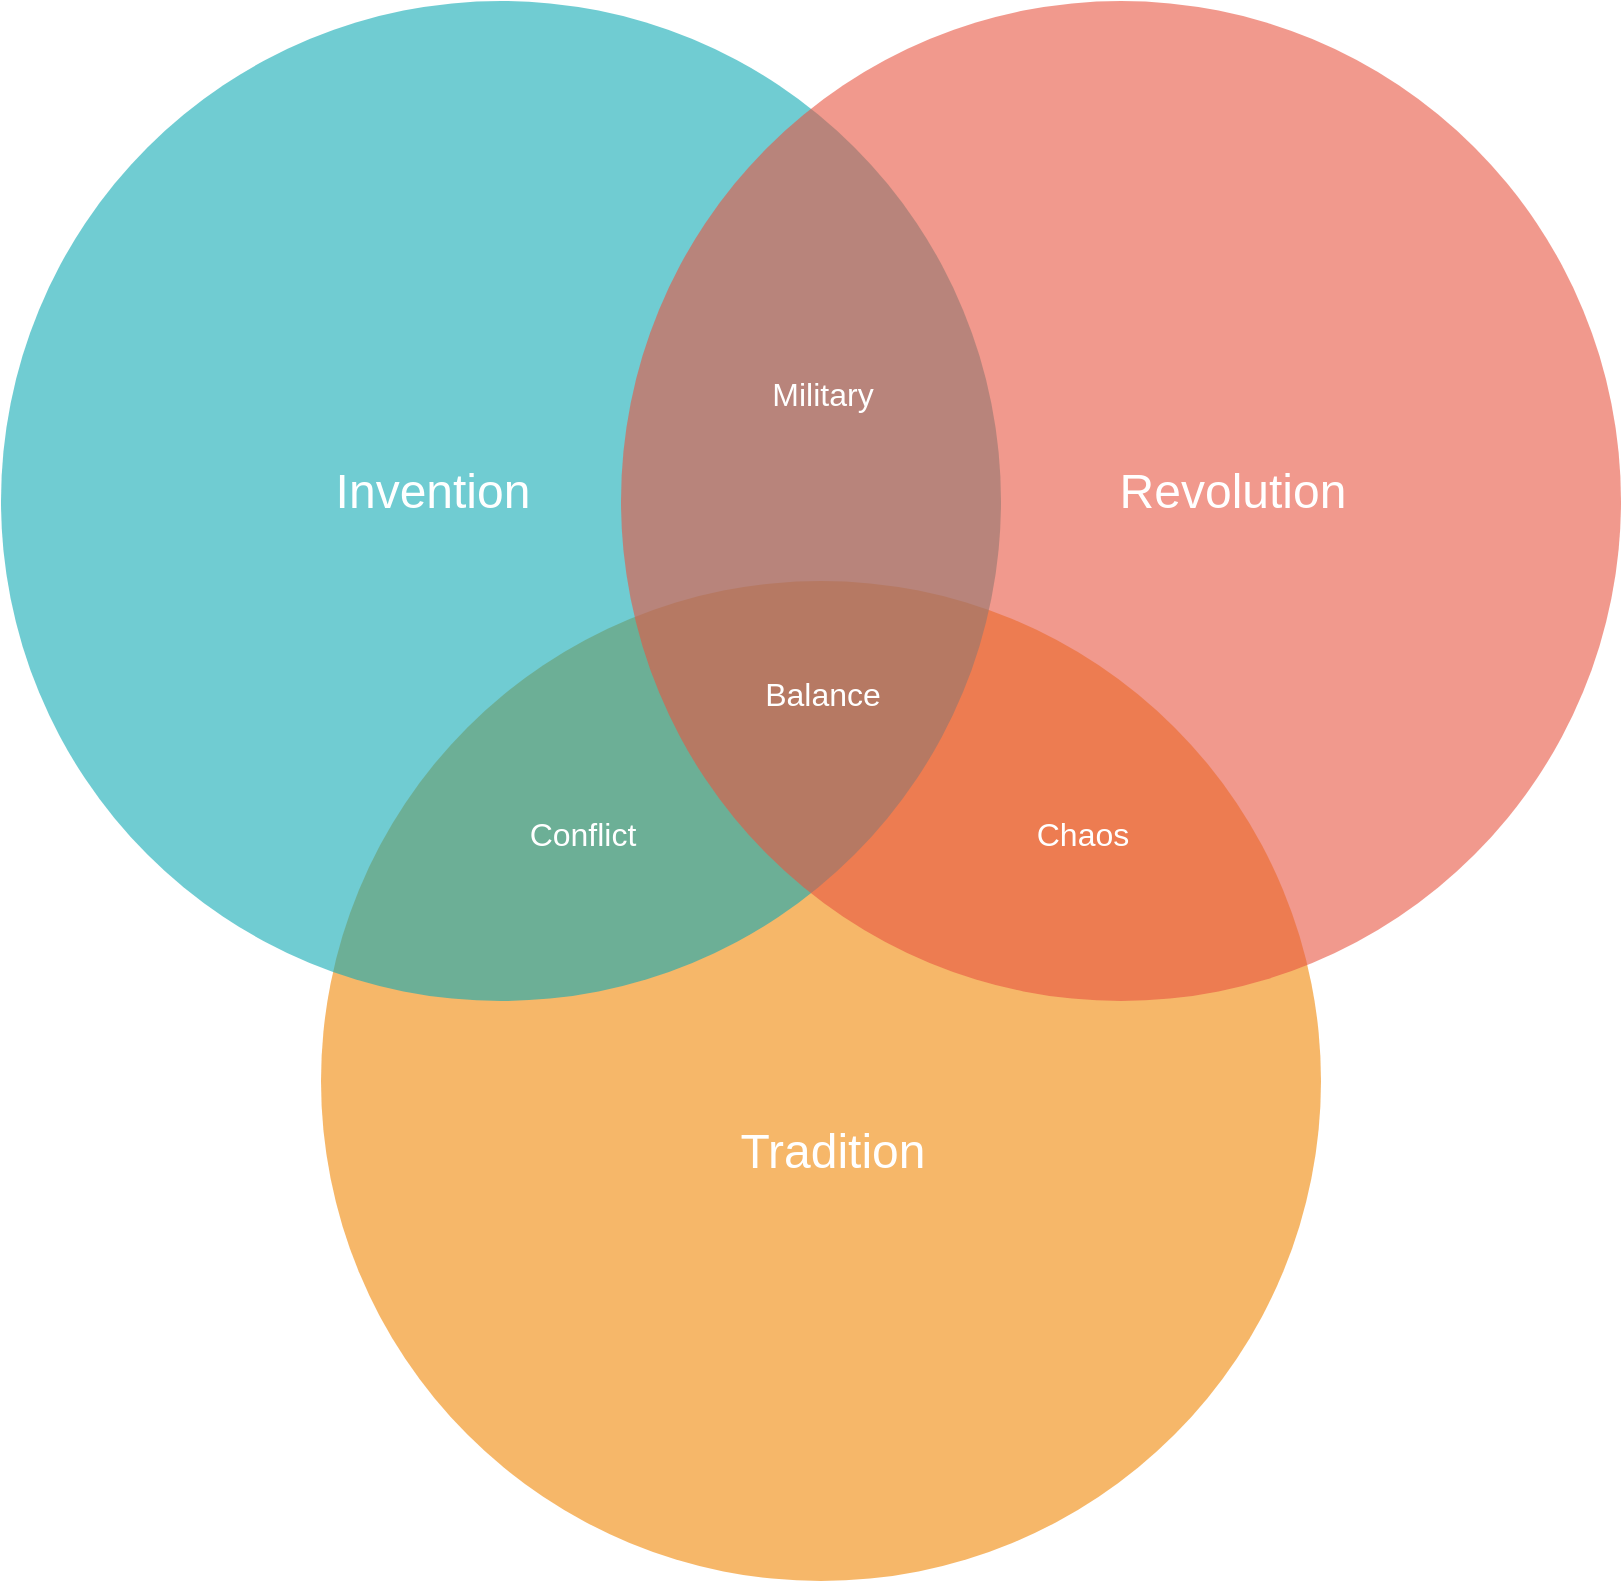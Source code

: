 <mxfile version="27.0.6">
  <diagram id="3228e29e-7158-1315-38df-8450db1d8a1d" name="Page-1">
    <mxGraphModel dx="1408" dy="748" grid="1" gridSize="10" guides="1" tooltips="1" connect="1" arrows="1" fold="1" page="1" pageScale="1" pageWidth="1169" pageHeight="827" background="none" math="0" shadow="0">
      <root>
        <mxCell id="0" />
        <mxCell id="1" parent="0" />
        <mxCell id="21531" value="" style="ellipse;fillColor=#F08705;opacity=60;strokeColor=none;html=1;fontColor=#FFFFFF;" parent="1" vertex="1">
          <mxGeometry x="339.5" y="308.5" width="500" height="500" as="geometry" />
        </mxCell>
        <mxCell id="21532" value="" style="ellipse;fillColor=#12AAB5;opacity=60;strokeColor=none;html=1;fontColor=#FFFFFF;" parent="1" vertex="1">
          <mxGeometry x="179.5" y="18.5" width="500" height="500" as="geometry" />
        </mxCell>
        <mxCell id="21533" value="" style="ellipse;fillColor=#e85642;opacity=60;strokeColor=none;html=1;fontColor=#FFFFFF;" parent="1" vertex="1">
          <mxGeometry x="489.5" y="18.5" width="500" height="500" as="geometry" />
        </mxCell>
        <mxCell id="21534" value="Invention" style="text;fontSize=24;align=center;verticalAlign=middle;html=1;fontColor=#FFFFFF;" parent="1" vertex="1">
          <mxGeometry x="299.5" y="228.5" width="190" height="70" as="geometry" />
        </mxCell>
        <mxCell id="21535" value="Revolution" style="text;fontSize=24;align=center;verticalAlign=middle;html=1;fontColor=#FFFFFF;" parent="1" vertex="1">
          <mxGeometry x="699.5" y="228.5" width="190" height="70" as="geometry" />
        </mxCell>
        <mxCell id="21536" value="Tradition" style="text;fontSize=24;align=center;verticalAlign=middle;html=1;fontColor=#FFFFFF;" parent="1" vertex="1">
          <mxGeometry x="499.5" y="558.5" width="190" height="70" as="geometry" />
        </mxCell>
        <mxCell id="21537" value="Military" style="text;align=center;html=1;fontColor=#FFFFFF;fontSize=16;" parent="1" vertex="1">
          <mxGeometry x="569.5" y="198.5" width="40" height="40" as="geometry" />
        </mxCell>
        <mxCell id="21538" value="Conflict" style="text;align=center;html=1;fontColor=#FFFFFF;fontSize=16;" parent="1" vertex="1">
          <mxGeometry x="449.5" y="418.5" width="40" height="40" as="geometry" />
        </mxCell>
        <mxCell id="21539" value="Chaos" style="text;align=center;html=1;fontColor=#FFFFFF;fontSize=16;" parent="1" vertex="1">
          <mxGeometry x="699.5" y="418.5" width="40" height="40" as="geometry" />
        </mxCell>
        <mxCell id="21540" value="Balance" style="text;align=center;html=1;fontColor=#FFFFFF;fontSize=16;" parent="1" vertex="1">
          <mxGeometry x="569.5" y="348.5" width="40" height="40" as="geometry" />
        </mxCell>
      </root>
    </mxGraphModel>
  </diagram>
</mxfile>
